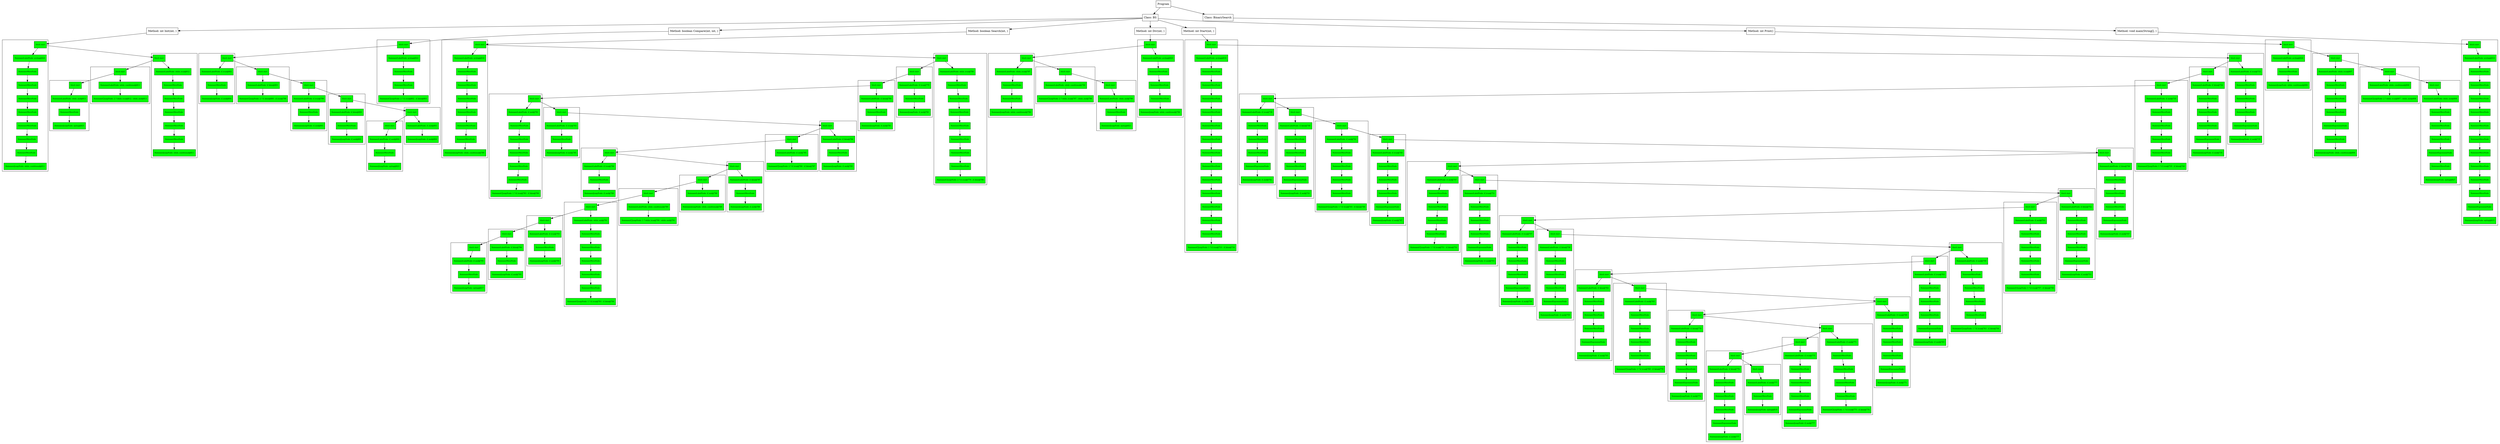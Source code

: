 digraph BinarySearch {
"0x7f0b18bfa500" [label="Program" shape=box]
"0x60b000015128" [label="Class: BS"shape=box]
"0x7f0b18bfa500" -> "0x60b000015128"
"0x6070000058f8" [label="Method: int Print()"shape=box]
"0x60b000015128" -> "0x6070000058f8"
subgraph cluster_0x6080000025a0{
node [shape="box", style="filled", fillcolor="green", fontcolor="black", fontsize="9"]
"0x6080000025a0" [label="block start"shape=box]
"0x6030000a8ee0" [label="StatementLabelNode: prolog@826" shape=box]
"0x6080000025a0" -> "0x6030000a8ee0"
"0x6030000a8ee8" [label="StatementMoveNode" shape=box]
"0x6030000a8ee0" -> "0x6030000a8ee8"
"0x6030000a8ef0" [label="StatementJumpNode: while_conditional@806" shape=box]
"0x6030000a8ee8" -> "0x6030000a8ef0"
}
"0x6070000058f8" -> "0x6080000025a0"
subgraph cluster_0x6080000025b8{
node [shape="box", style="filled", fillcolor="green", fontcolor="black", fontsize="9"]
"0x6080000025b8" [label="block start"shape=box]
"0x606000038c60" [label="StatementLabelNode: while_true@807" shape=box]
"0x6080000025b8" -> "0x606000038c60"
"0x606000038c68" [label="StatementMoveNode" shape=box]
"0x606000038c60" -> "0x606000038c68"
"0x606000038c70" [label="StatementMoveNode" shape=box]
"0x606000038c68" -> "0x606000038c70"
"0x606000038c78" [label="StatementMoveNode" shape=box]
"0x606000038c70" -> "0x606000038c78"
"0x606000038c80" [label="StatementExpressionNode" shape=box]
"0x606000038c78" -> "0x606000038c80"
"0x606000038c88" [label="StatementMoveNode" shape=box]
"0x606000038c80" -> "0x606000038c88"
"0x606000038c90" [label="StatementJumpNode: while_conditional@806" shape=box]
"0x606000038c88" -> "0x606000038c90"
}
"0x6080000025a0" -> "0x6080000025b8"
subgraph cluster_0x6080000025d0{
node [shape="box", style="filled", fillcolor="green", fontcolor="black", fontsize="9"]
"0x6080000025d0" [label="block start"shape=box]
"0x6020000930f0" [label="StatementLabelNode: while_conditional@806" shape=box]
"0x6080000025d0" -> "0x6020000930f0"
"0x6020000930f8" [label="StatementCJumpNode: 2 ? while_true@807 : while_end@808" shape=box]
"0x6020000930f0" -> "0x6020000930f8"
}
"0x6080000025b8" -> "0x6080000025d0"
subgraph cluster_0x6080000025e8{
node [shape="box", style="filled", fillcolor="green", fontcolor="black", fontsize="9"]
"0x6080000025e8" [label="block start"shape=box]
"0x606000038cc0" [label="StatementLabelNode: while_end@808" shape=box]
"0x6080000025e8" -> "0x606000038cc0"
"0x606000038cc8" [label="StatementMoveNode" shape=box]
"0x606000038cc0" -> "0x606000038cc8"
"0x606000038cd0" [label="StatementMoveNode" shape=box]
"0x606000038cc8" -> "0x606000038cd0"
"0x606000038cd8" [label="StatementMoveNode" shape=box]
"0x606000038cd0" -> "0x606000038cd8"
"0x606000038ce0" [label="StatementExpressionNode" shape=box]
"0x606000038cd8" -> "0x606000038ce0"
"0x606000038ce8" [label="StatementMoveNode" shape=box]
"0x606000038ce0" -> "0x606000038ce8"
"0x606000038cf0" [label="StatementJumpNode: epilog@827" shape=box]
"0x606000038ce8" -> "0x606000038cf0"
}
"0x6080000025d0" -> "0x6080000025e8"
"0x607000005888" [label="Method: int Init(int, )"shape=box]
"0x60b000015128" -> "0x607000005888"
subgraph cluster_0x608000002520{
node [shape="box", style="filled", fillcolor="green", fontcolor="black", fontsize="9"]
"0x608000002520" [label="block start"shape=box]
"0x60c00000b980" [label="StatementLabelNode: prolog@824" shape=box]
"0x608000002520" -> "0x60c00000b980"
"0x60c00000b988" [label="StatementMoveNode" shape=box]
"0x60c00000b980" -> "0x60c00000b988"
"0x60c00000b990" [label="StatementMoveNode" shape=box]
"0x60c00000b988" -> "0x60c00000b990"
"0x60c00000b998" [label="StatementMoveNode" shape=box]
"0x60c00000b990" -> "0x60c00000b998"
"0x60c00000b9a0" [label="StatementMoveNode" shape=box]
"0x60c00000b998" -> "0x60c00000b9a0"
"0x60c00000b9a8" [label="StatementMoveNode" shape=box]
"0x60c00000b9a0" -> "0x60c00000b9a8"
"0x60c00000b9b0" [label="StatementMoveNode" shape=box]
"0x60c00000b9a8" -> "0x60c00000b9b0"
"0x60c00000b9b8" [label="StatementMoveNode" shape=box]
"0x60c00000b9b0" -> "0x60c00000b9b8"
"0x60c00000b9c0" [label="StatementJumpNode: while_conditional@811" shape=box]
"0x60c00000b9b8" -> "0x60c00000b9c0"
}
"0x607000005888" -> "0x608000002520"
subgraph cluster_0x608000002538{
node [shape="box", style="filled", fillcolor="green", fontcolor="black", fontsize="9"]
"0x608000002538" [label="block start"shape=box]
"0x606000038c00" [label="StatementLabelNode: while_true@812" shape=box]
"0x608000002538" -> "0x606000038c00"
"0x606000038c08" [label="StatementMoveNode" shape=box]
"0x606000038c00" -> "0x606000038c08"
"0x606000038c10" [label="StatementMoveNode" shape=box]
"0x606000038c08" -> "0x606000038c10"
"0x606000038c18" [label="StatementMoveNode" shape=box]
"0x606000038c10" -> "0x606000038c18"
"0x606000038c20" [label="StatementMoveNode" shape=box]
"0x606000038c18" -> "0x606000038c20"
"0x606000038c28" [label="StatementMoveNode" shape=box]
"0x606000038c20" -> "0x606000038c28"
"0x606000038c30" [label="StatementJumpNode: while_conditional@811" shape=box]
"0x606000038c28" -> "0x606000038c30"
}
"0x608000002520" -> "0x608000002538"
subgraph cluster_0x608000002550{
node [shape="box", style="filled", fillcolor="green", fontcolor="black", fontsize="9"]
"0x608000002550" [label="block start"shape=box]
"0x602000092f90" [label="StatementLabelNode: while_conditional@811" shape=box]
"0x608000002550" -> "0x602000092f90"
"0x602000092f98" [label="StatementCJumpNode: 2 ? while_true@812 : while_end@813" shape=box]
"0x602000092f90" -> "0x602000092f98"
}
"0x608000002538" -> "0x608000002550"
subgraph cluster_0x608000002568{
node [shape="box", style="filled", fillcolor="green", fontcolor="black", fontsize="9"]
"0x608000002568" [label="block start"shape=box]
"0x6030000a8eb0" [label="StatementLabelNode: while_end@813" shape=box]
"0x608000002568" -> "0x6030000a8eb0"
"0x6030000a8eb8" [label="StatementMoveNode" shape=box]
"0x6030000a8eb0" -> "0x6030000a8eb8"
"0x6030000a8ec0" [label="StatementJumpNode: epilog@825" shape=box]
"0x6030000a8eb8" -> "0x6030000a8ec0"
}
"0x608000002550" -> "0x608000002568"
"0x607000005818" [label="Method: boolean Compare(int, int, )"shape=box]
"0x60b000015128" -> "0x607000005818"
subgraph cluster_0x610000001840{
node [shape="box", style="filled", fillcolor="green", fontcolor="black", fontsize="9"]
"0x610000001840" [label="block start"shape=box]
"0x6030000a8ca0" [label="StatementLabelNode: prolog@822" shape=box]
"0x610000001840" -> "0x6030000a8ca0"
"0x6030000a8ca8" [label="StatementMoveNode" shape=box]
"0x6030000a8ca0" -> "0x6030000a8ca8"
"0x6030000a8cb0" [label="StatementMoveNode" shape=box]
"0x6030000a8ca8" -> "0x6030000a8cb0"
"0x6030000a8cb8" [label="StatementCJumpNode: 2 ? if_true@802 : if_false@803" shape=box]
"0x6030000a8cb0" -> "0x6030000a8cb8"
}
"0x607000005818" -> "0x610000001840"
subgraph cluster_0x610000001858{
node [shape="box", style="filled", fillcolor="green", fontcolor="black", fontsize="9"]
"0x610000001858" [label="block start"shape=box]
"0x6030000a8d30" [label="StatementLabelNode: if_true@802" shape=box]
"0x610000001858" -> "0x6030000a8d30"
"0x6030000a8d38" [label="StatementMoveNode" shape=box]
"0x6030000a8d30" -> "0x6030000a8d38"
"0x6030000a8d40" [label="StatementJumpNode: if_end@804" shape=box]
"0x6030000a8d38" -> "0x6030000a8d40"
}
"0x610000001840" -> "0x610000001858"
subgraph cluster_0x610000001870{
node [shape="box", style="filled", fillcolor="green", fontcolor="black", fontsize="9"]
"0x610000001870" [label="block start"shape=box]
"0x602000092d30" [label="StatementLabelNode: if_false@803" shape=box]
"0x610000001870" -> "0x602000092d30"
"0x602000092d38" [label="StatementCJumpNode: 2 ? if_false@800 : if_true@799" shape=box]
"0x602000092d30" -> "0x602000092d38"
}
"0x610000001858" -> "0x610000001870"
subgraph cluster_0x610000001888{
node [shape="box", style="filled", fillcolor="green", fontcolor="black", fontsize="9"]
"0x610000001888" [label="block start"shape=box]
"0x6030000a8d60" [label="StatementLabelNode: if_true@799" shape=box]
"0x610000001888" -> "0x6030000a8d60"
"0x6030000a8d68" [label="StatementMoveNode" shape=box]
"0x6030000a8d60" -> "0x6030000a8d68"
"0x6030000a8d70" [label="StatementJumpNode: if_end@801" shape=box]
"0x6030000a8d68" -> "0x6030000a8d70"
}
"0x610000001870" -> "0x610000001888"
subgraph cluster_0x6100000018a0{
node [shape="box", style="filled", fillcolor="green", fontcolor="black", fontsize="9"]
"0x6100000018a0" [label="block start"shape=box]
"0x6030000a8d90" [label="StatementLabelNode: if_false@800" shape=box]
"0x6100000018a0" -> "0x6030000a8d90"
"0x6030000a8d98" [label="StatementMoveNode" shape=box]
"0x6030000a8d90" -> "0x6030000a8d98"
"0x6030000a8da0" [label="StatementJumpNode: if_end@801" shape=box]
"0x6030000a8d98" -> "0x6030000a8da0"
}
"0x610000001888" -> "0x6100000018a0"
subgraph cluster_0x6100000018b8{
node [shape="box", style="filled", fillcolor="green", fontcolor="black", fontsize="9"]
"0x6100000018b8" [label="block start"shape=box]
"0x602000092e30" [label="StatementLabelNode: if_end@801" shape=box]
"0x6100000018b8" -> "0x602000092e30"
"0x602000092e38" [label="StatementJumpNode: if_end@804" shape=box]
"0x602000092e30" -> "0x602000092e38"
}
"0x6100000018a0" -> "0x6100000018b8"
subgraph cluster_0x6100000018d0{
node [shape="box", style="filled", fillcolor="green", fontcolor="black", fontsize="9"]
"0x6100000018d0" [label="block start"shape=box]
"0x6030000a8dc0" [label="StatementLabelNode: if_end@804" shape=box]
"0x6100000018d0" -> "0x6030000a8dc0"
"0x6030000a8dc8" [label="StatementMoveNode" shape=box]
"0x6030000a8dc0" -> "0x6030000a8dc8"
"0x6030000a8dd0" [label="StatementJumpNode: epilog@823" shape=box]
"0x6030000a8dc8" -> "0x6030000a8dd0"
}
"0x6100000018b8" -> "0x6100000018d0"
"0x6070000056c8" [label="Method: boolean Search(int, )"shape=box]
"0x60b000015128" -> "0x6070000056c8"
subgraph cluster_0x613000001380{
node [shape="box", style="filled", fillcolor="green", fontcolor="black", fontsize="9"]
"0x613000001380" [label="block start"shape=box]
"0x606000038060" [label="StatementLabelNode: prolog@816" shape=box]
"0x613000001380" -> "0x606000038060"
"0x606000038068" [label="StatementMoveNode" shape=box]
"0x606000038060" -> "0x606000038068"
"0x606000038070" [label="StatementMoveNode" shape=box]
"0x606000038068" -> "0x606000038070"
"0x606000038078" [label="StatementMoveNode" shape=box]
"0x606000038070" -> "0x606000038078"
"0x606000038080" [label="StatementMoveNode" shape=box]
"0x606000038078" -> "0x606000038080"
"0x606000038088" [label="StatementMoveNode" shape=box]
"0x606000038080" -> "0x606000038088"
"0x606000038090" [label="StatementMoveNode" shape=box]
"0x606000038088" -> "0x606000038090"
"0x606000038098" [label="StatementJumpNode: while_conditional@789" shape=box]
"0x606000038090" -> "0x606000038098"
}
"0x6070000056c8" -> "0x613000001380"
subgraph cluster_0x613000001398{
node [shape="box", style="filled", fillcolor="green", fontcolor="black", fontsize="9"]
"0x613000001398" [label="block start"shape=box]
"0x60c00000b800" [label="StatementLabelNode: while_true@790" shape=box]
"0x613000001398" -> "0x60c00000b800"
"0x60c00000b808" [label="StatementMoveNode" shape=box]
"0x60c00000b800" -> "0x60c00000b808"
"0x60c00000b810" [label="StatementMoveNode" shape=box]
"0x60c00000b808" -> "0x60c00000b810"
"0x60c00000b818" [label="StatementMoveNode" shape=box]
"0x60c00000b810" -> "0x60c00000b818"
"0x60c00000b820" [label="StatementMoveNode" shape=box]
"0x60c00000b818" -> "0x60c00000b820"
"0x60c00000b828" [label="StatementMoveNode" shape=box]
"0x60c00000b820" -> "0x60c00000b828"
"0x60c00000b830" [label="StatementMoveNode" shape=box]
"0x60c00000b828" -> "0x60c00000b830"
"0x60c00000b838" [label="StatementMoveNode" shape=box]
"0x60c00000b830" -> "0x60c00000b838"
"0x60c00000b840" [label="StatementCJumpNode: 2 ? if_true@779 : if_false@780" shape=box]
"0x60c00000b838" -> "0x60c00000b840"
}
"0x613000001380" -> "0x613000001398"
subgraph cluster_0x6130000013b0{
node [shape="box", style="filled", fillcolor="green", fontcolor="black", fontsize="9"]
"0x6130000013b0" [label="block start"shape=box]
"0x6030000a8460" [label="StatementLabelNode: if_true@779" shape=box]
"0x6130000013b0" -> "0x6030000a8460"
"0x6030000a8468" [label="StatementMoveNode" shape=box]
"0x6030000a8460" -> "0x6030000a8468"
"0x6030000a8470" [label="StatementJumpNode: if_end@781" shape=box]
"0x6030000a8468" -> "0x6030000a8470"
}
"0x613000001398" -> "0x6130000013b0"
subgraph cluster_0x6130000013c8{
node [shape="box", style="filled", fillcolor="green", fontcolor="black", fontsize="9"]
"0x6130000013c8" [label="block start"shape=box]
"0x6030000a8490" [label="StatementLabelNode: if_false@780" shape=box]
"0x6130000013c8" -> "0x6030000a8490"
"0x6030000a8498" [label="StatementMoveNode" shape=box]
"0x6030000a8490" -> "0x6030000a8498"
"0x6030000a84a0" [label="StatementJumpNode: if_end@781" shape=box]
"0x6030000a8498" -> "0x6030000a84a0"
}
"0x6130000013b0" -> "0x6130000013c8"
subgraph cluster_0x6130000013e0{
node [shape="box", style="filled", fillcolor="green", fontcolor="black", fontsize="9"]
"0x6130000013e0" [label="block start"shape=box]
"0x606000038120" [label="StatementLabelNode: if_end@781" shape=box]
"0x6130000013e0" -> "0x606000038120"
"0x606000038128" [label="StatementMoveNode" shape=box]
"0x606000038120" -> "0x606000038128"
"0x606000038130" [label="StatementMoveNode" shape=box]
"0x606000038128" -> "0x606000038130"
"0x606000038138" [label="StatementMoveNode" shape=box]
"0x606000038130" -> "0x606000038138"
"0x606000038140" [label="StatementMoveNode" shape=box]
"0x606000038138" -> "0x606000038140"
"0x606000038148" [label="StatementMoveNode" shape=box]
"0x606000038140" -> "0x606000038148"
"0x606000038150" [label="StatementCJumpNode: 1 ? if_true@783 : if_false@784" shape=box]
"0x606000038148" -> "0x606000038150"
}
"0x6130000013c8" -> "0x6130000013e0"
subgraph cluster_0x6130000013f8{
node [shape="box", style="filled", fillcolor="green", fontcolor="black", fontsize="9"]
"0x6130000013f8" [label="block start"shape=box]
"0x6030000a84f0" [label="StatementLabelNode: if_true@783" shape=box]
"0x6130000013f8" -> "0x6030000a84f0"
"0x6030000a84f8" [label="StatementMoveNode" shape=box]
"0x6030000a84f0" -> "0x6030000a84f8"
"0x6030000a8500" [label="StatementJumpNode: if_end@785" shape=box]
"0x6030000a84f8" -> "0x6030000a8500"
}
"0x6130000013e0" -> "0x6130000013f8"
subgraph cluster_0x613000001410{
node [shape="box", style="filled", fillcolor="green", fontcolor="black", fontsize="9"]
"0x613000001410" [label="block start"shape=box]
"0x6030000a8520" [label="StatementLabelNode: if_false@784" shape=box]
"0x613000001410" -> "0x6030000a8520"
"0x6030000a8528" [label="StatementMoveNode" shape=box]
"0x6030000a8520" -> "0x6030000a8528"
"0x6030000a8530" [label="StatementJumpNode: if_end@785" shape=box]
"0x6030000a8528" -> "0x6030000a8530"
}
"0x6130000013f8" -> "0x613000001410"
subgraph cluster_0x613000001428{
node [shape="box", style="filled", fillcolor="green", fontcolor="black", fontsize="9"]
"0x613000001428" [label="block start"shape=box]
"0x6020000920f0" [label="StatementLabelNode: if_end@785" shape=box]
"0x613000001428" -> "0x6020000920f0"
"0x6020000920f8" [label="StatementCJumpNode: 2 ? if_true@786 : if_false@787" shape=box]
"0x6020000920f0" -> "0x6020000920f8"
}
"0x613000001410" -> "0x613000001428"
subgraph cluster_0x613000001440{
node [shape="box", style="filled", fillcolor="green", fontcolor="black", fontsize="9"]
"0x613000001440" [label="block start"shape=box]
"0x6030000a8550" [label="StatementLabelNode: if_true@786" shape=box]
"0x613000001440" -> "0x6030000a8550"
"0x6030000a8558" [label="StatementMoveNode" shape=box]
"0x6030000a8550" -> "0x6030000a8558"
"0x6030000a8560" [label="StatementJumpNode: if_end@788" shape=box]
"0x6030000a8558" -> "0x6030000a8560"
}
"0x613000001428" -> "0x613000001440"
subgraph cluster_0x613000001458{
node [shape="box", style="filled", fillcolor="green", fontcolor="black", fontsize="9"]
"0x613000001458" [label="block start"shape=box]
"0x6030000a8580" [label="StatementLabelNode: if_false@787" shape=box]
"0x613000001458" -> "0x6030000a8580"
"0x6030000a8588" [label="StatementMoveNode" shape=box]
"0x6030000a8580" -> "0x6030000a8588"
"0x6030000a8590" [label="StatementJumpNode: if_end@788" shape=box]
"0x6030000a8588" -> "0x6030000a8590"
}
"0x613000001440" -> "0x613000001458"
subgraph cluster_0x613000001470{
node [shape="box", style="filled", fillcolor="green", fontcolor="black", fontsize="9"]
"0x613000001470" [label="block start"shape=box]
"0x6020000921f0" [label="StatementLabelNode: if_end@788" shape=box]
"0x613000001470" -> "0x6020000921f0"
"0x6020000921f8" [label="StatementJumpNode: while_conditional@789" shape=box]
"0x6020000921f0" -> "0x6020000921f8"
}
"0x613000001458" -> "0x613000001470"
subgraph cluster_0x613000001488{
node [shape="box", style="filled", fillcolor="green", fontcolor="black", fontsize="9"]
"0x613000001488" [label="block start"shape=box]
"0x602000092230" [label="StatementLabelNode: while_conditional@789" shape=box]
"0x613000001488" -> "0x602000092230"
"0x602000092238" [label="StatementCJumpNode: 1 ? while_true@790 : while_end@791" shape=box]
"0x602000092230" -> "0x602000092238"
}
"0x613000001470" -> "0x613000001488"
subgraph cluster_0x6130000014a0{
node [shape="box", style="filled", fillcolor="green", fontcolor="black", fontsize="9"]
"0x6130000014a0" [label="block start"shape=box]
"0x606000038180" [label="StatementLabelNode: while_end@791" shape=box]
"0x6130000014a0" -> "0x606000038180"
"0x606000038188" [label="StatementMoveNode" shape=box]
"0x606000038180" -> "0x606000038188"
"0x606000038190" [label="StatementMoveNode" shape=box]
"0x606000038188" -> "0x606000038190"
"0x606000038198" [label="StatementMoveNode" shape=box]
"0x606000038190" -> "0x606000038198"
"0x6060000381a0" [label="StatementMoveNode" shape=box]
"0x606000038198" -> "0x6060000381a0"
"0x6060000381a8" [label="StatementMoveNode" shape=box]
"0x6060000381a0" -> "0x6060000381a8"
"0x6060000381b0" [label="StatementCJumpNode: 1 ? if_true@793 : if_false@794" shape=box]
"0x6060000381a8" -> "0x6060000381b0"
}
"0x613000001488" -> "0x6130000014a0"
subgraph cluster_0x6130000014b8{
node [shape="box", style="filled", fillcolor="green", fontcolor="black", fontsize="9"]
"0x6130000014b8" [label="block start"shape=box]
"0x6030000a8610" [label="StatementLabelNode: if_true@793" shape=box]
"0x6130000014b8" -> "0x6030000a8610"
"0x6030000a8618" [label="StatementMoveNode" shape=box]
"0x6030000a8610" -> "0x6030000a8618"
"0x6030000a8620" [label="StatementJumpNode: if_end@795" shape=box]
"0x6030000a8618" -> "0x6030000a8620"
}
"0x6130000014a0" -> "0x6130000014b8"
subgraph cluster_0x6130000014d0{
node [shape="box", style="filled", fillcolor="green", fontcolor="black", fontsize="9"]
"0x6130000014d0" [label="block start"shape=box]
"0x6030000a8640" [label="StatementLabelNode: if_false@794" shape=box]
"0x6130000014d0" -> "0x6030000a8640"
"0x6030000a8648" [label="StatementMoveNode" shape=box]
"0x6030000a8640" -> "0x6030000a8648"
"0x6030000a8650" [label="StatementJumpNode: if_end@795" shape=box]
"0x6030000a8648" -> "0x6030000a8650"
}
"0x6130000014b8" -> "0x6130000014d0"
subgraph cluster_0x6130000014e8{
node [shape="box", style="filled", fillcolor="green", fontcolor="black", fontsize="9"]
"0x6130000014e8" [label="block start"shape=box]
"0x6030000a8670" [label="StatementLabelNode: if_end@795" shape=box]
"0x6130000014e8" -> "0x6030000a8670"
"0x6030000a8678" [label="StatementMoveNode" shape=box]
"0x6030000a8670" -> "0x6030000a8678"
"0x6030000a8680" [label="StatementJumpNode: epilog@817" shape=box]
"0x6030000a8678" -> "0x6030000a8680"
}
"0x6130000014d0" -> "0x6130000014e8"
"0x6070000057a8" [label="Method: int Div(int, )"shape=box]
"0x60b000015128" -> "0x6070000057a8"
subgraph cluster_0x608000002420{
node [shape="box", style="filled", fillcolor="green", fontcolor="black", fontsize="9"]
"0x608000002420" [label="block start"shape=box]
"0x606000038ae0" [label="StatementLabelNode: prolog@820" shape=box]
"0x608000002420" -> "0x606000038ae0"
"0x606000038ae8" [label="StatementMoveNode" shape=box]
"0x606000038ae0" -> "0x606000038ae8"
"0x606000038af0" [label="StatementMoveNode" shape=box]
"0x606000038ae8" -> "0x606000038af0"
"0x606000038af8" [label="StatementMoveNode" shape=box]
"0x606000038af0" -> "0x606000038af8"
"0x606000038b00" [label="StatementJumpNode: while_conditional@796" shape=box]
"0x606000038af8" -> "0x606000038b00"
}
"0x6070000057a8" -> "0x608000002420"
subgraph cluster_0x608000002438{
node [shape="box", style="filled", fillcolor="green", fontcolor="black", fontsize="9"]
"0x608000002438" [label="block start"shape=box]
"0x6030000a8c10" [label="StatementLabelNode: while_true@797" shape=box]
"0x608000002438" -> "0x6030000a8c10"
"0x6030000a8c18" [label="StatementMoveNode" shape=box]
"0x6030000a8c10" -> "0x6030000a8c18"
"0x6030000a8c20" [label="StatementMoveNode" shape=box]
"0x6030000a8c18" -> "0x6030000a8c20"
"0x6030000a8c28" [label="StatementJumpNode: while_conditional@796" shape=box]
"0x6030000a8c20" -> "0x6030000a8c28"
}
"0x608000002420" -> "0x608000002438"
subgraph cluster_0x608000002450{
node [shape="box", style="filled", fillcolor="green", fontcolor="black", fontsize="9"]
"0x608000002450" [label="block start"shape=box]
"0x602000092bf0" [label="StatementLabelNode: while_conditional@796" shape=box]
"0x608000002450" -> "0x602000092bf0"
"0x602000092bf8" [label="StatementCJumpNode: 2 ? while_true@797 : while_end@798" shape=box]
"0x602000092bf0" -> "0x602000092bf8"
}
"0x608000002438" -> "0x608000002450"
subgraph cluster_0x608000002468{
node [shape="box", style="filled", fillcolor="green", fontcolor="black", fontsize="9"]
"0x608000002468" [label="block start"shape=box]
"0x6030000a8c70" [label="StatementLabelNode: while_end@798" shape=box]
"0x608000002468" -> "0x6030000a8c70"
"0x6030000a8c78" [label="StatementMoveNode" shape=box]
"0x6030000a8c70" -> "0x6030000a8c78"
"0x6030000a8c80" [label="StatementJumpNode: epilog@821" shape=box]
"0x6030000a8c78" -> "0x6030000a8c80"
}
"0x608000002450" -> "0x608000002468"
"0x607000005738" [label="Method: int Start(int, )"shape=box]
"0x60b000015128" -> "0x607000005738"
subgraph cluster_0x617000000b00{
node [shape="box", style="filled", fillcolor="green", fontcolor="black", fontsize="9"]
"0x617000000b00" [label="block start"shape=box]
"0x60c00000b8c0" [label="StatementLabelNode: prolog@818" shape=box]
"0x617000000b00" -> "0x60c00000b8c0"
"0x60c00000b8c8" [label="StatementMoveNode" shape=box]
"0x60c00000b8c0" -> "0x60c00000b8c8"
"0x60c00000b8d0" [label="StatementMoveNode" shape=box]
"0x60c00000b8c8" -> "0x60c00000b8d0"
"0x60c00000b8d8" [label="StatementMoveNode" shape=box]
"0x60c00000b8d0" -> "0x60c00000b8d8"
"0x60c00000b8e0" [label="StatementMoveNode" shape=box]
"0x60c00000b8d8" -> "0x60c00000b8e0"
"0x60c00000b8e8" [label="StatementMoveNode" shape=box]
"0x60c00000b8e0" -> "0x60c00000b8e8"
"0x60c00000b8f0" [label="StatementMoveNode" shape=box]
"0x60c00000b8e8" -> "0x60c00000b8f0"
"0x60c00000b8f8" [label="StatementMoveNode" shape=box]
"0x60c00000b8f0" -> "0x60c00000b8f8"
"0x60c00000b900" [label="StatementMoveNode" shape=box]
"0x60c00000b8f8" -> "0x60c00000b900"
"0x60c00000b908" [label="StatementMoveNode" shape=box]
"0x60c00000b900" -> "0x60c00000b908"
"0x60c00000b910" [label="StatementMoveNode" shape=box]
"0x60c00000b908" -> "0x60c00000b910"
"0x60c00000b918" [label="StatementMoveNode" shape=box]
"0x60c00000b910" -> "0x60c00000b918"
"0x60c00000b920" [label="StatementMoveNode" shape=box]
"0x60c00000b918" -> "0x60c00000b920"
"0x60c00000b928" [label="StatementMoveNode" shape=box]
"0x60c00000b920" -> "0x60c00000b928"
"0x60c00000b930" [label="StatementCJumpNode: 1 ? if_true@733 : if_false@734" shape=box]
"0x60c00000b928" -> "0x60c00000b930"
}
"0x607000005738" -> "0x617000000b00"
subgraph cluster_0x617000000b18{
node [shape="box", style="filled", fillcolor="green", fontcolor="black", fontsize="9"]
"0x617000000b18" [label="block start"shape=box]
"0x606000038240" [label="StatementLabelNode: if_true@733" shape=box]
"0x617000000b18" -> "0x606000038240"
"0x606000038248" [label="StatementMoveNode" shape=box]
"0x606000038240" -> "0x606000038248"
"0x606000038250" [label="StatementMoveNode" shape=box]
"0x606000038248" -> "0x606000038250"
"0x606000038258" [label="StatementMoveNode" shape=box]
"0x606000038250" -> "0x606000038258"
"0x606000038260" [label="StatementExpressionNode" shape=box]
"0x606000038258" -> "0x606000038260"
"0x606000038268" [label="StatementJumpNode: if_end@735" shape=box]
"0x606000038260" -> "0x606000038268"
}
"0x617000000b00" -> "0x617000000b18"
subgraph cluster_0x617000000b30{
node [shape="box", style="filled", fillcolor="green", fontcolor="black", fontsize="9"]
"0x617000000b30" [label="block start"shape=box]
"0x6060000382a0" [label="StatementLabelNode: if_false@734" shape=box]
"0x617000000b30" -> "0x6060000382a0"
"0x6060000382a8" [label="StatementMoveNode" shape=box]
"0x6060000382a0" -> "0x6060000382a8"
"0x6060000382b0" [label="StatementMoveNode" shape=box]
"0x6060000382a8" -> "0x6060000382b0"
"0x6060000382b8" [label="StatementMoveNode" shape=box]
"0x6060000382b0" -> "0x6060000382b8"
"0x6060000382c0" [label="StatementExpressionNode" shape=box]
"0x6060000382b8" -> "0x6060000382c0"
"0x6060000382c8" [label="StatementJumpNode: if_end@735" shape=box]
"0x6060000382c0" -> "0x6060000382c8"
}
"0x617000000b18" -> "0x617000000b30"
subgraph cluster_0x617000000b48{
node [shape="box", style="filled", fillcolor="green", fontcolor="black", fontsize="9"]
"0x617000000b48" [label="block start"shape=box]
"0x606000038300" [label="StatementLabelNode: if_end@735" shape=box]
"0x617000000b48" -> "0x606000038300"
"0x606000038308" [label="StatementMoveNode" shape=box]
"0x606000038300" -> "0x606000038308"
"0x606000038310" [label="StatementMoveNode" shape=box]
"0x606000038308" -> "0x606000038310"
"0x606000038318" [label="StatementMoveNode" shape=box]
"0x606000038310" -> "0x606000038318"
"0x606000038320" [label="StatementMoveNode" shape=box]
"0x606000038318" -> "0x606000038320"
"0x606000038328" [label="StatementCJumpNode: 1 ? if_true@739 : if_false@740" shape=box]
"0x606000038320" -> "0x606000038328"
}
"0x617000000b30" -> "0x617000000b48"
subgraph cluster_0x617000000b60{
node [shape="box", style="filled", fillcolor="green", fontcolor="black", fontsize="9"]
"0x617000000b60" [label="block start"shape=box]
"0x606000038360" [label="StatementLabelNode: if_true@739" shape=box]
"0x617000000b60" -> "0x606000038360"
"0x606000038368" [label="StatementMoveNode" shape=box]
"0x606000038360" -> "0x606000038368"
"0x606000038370" [label="StatementMoveNode" shape=box]
"0x606000038368" -> "0x606000038370"
"0x606000038378" [label="StatementMoveNode" shape=box]
"0x606000038370" -> "0x606000038378"
"0x606000038380" [label="StatementExpressionNode" shape=box]
"0x606000038378" -> "0x606000038380"
"0x606000038388" [label="StatementJumpNode: if_end@741" shape=box]
"0x606000038380" -> "0x606000038388"
}
"0x617000000b48" -> "0x617000000b60"
subgraph cluster_0x617000000b78{
node [shape="box", style="filled", fillcolor="green", fontcolor="black", fontsize="9"]
"0x617000000b78" [label="block start"shape=box]
"0x6060000383c0" [label="StatementLabelNode: if_false@740" shape=box]
"0x617000000b78" -> "0x6060000383c0"
"0x6060000383c8" [label="StatementMoveNode" shape=box]
"0x6060000383c0" -> "0x6060000383c8"
"0x6060000383d0" [label="StatementMoveNode" shape=box]
"0x6060000383c8" -> "0x6060000383d0"
"0x6060000383d8" [label="StatementMoveNode" shape=box]
"0x6060000383d0" -> "0x6060000383d8"
"0x6060000383e0" [label="StatementExpressionNode" shape=box]
"0x6060000383d8" -> "0x6060000383e0"
"0x6060000383e8" [label="StatementJumpNode: if_end@741" shape=box]
"0x6060000383e0" -> "0x6060000383e8"
}
"0x617000000b60" -> "0x617000000b78"
subgraph cluster_0x617000000b90{
node [shape="box", style="filled", fillcolor="green", fontcolor="black", fontsize="9"]
"0x617000000b90" [label="block start"shape=box]
"0x606000038420" [label="StatementLabelNode: if_end@741" shape=box]
"0x617000000b90" -> "0x606000038420"
"0x606000038428" [label="StatementMoveNode" shape=box]
"0x606000038420" -> "0x606000038428"
"0x606000038430" [label="StatementMoveNode" shape=box]
"0x606000038428" -> "0x606000038430"
"0x606000038438" [label="StatementMoveNode" shape=box]
"0x606000038430" -> "0x606000038438"
"0x606000038440" [label="StatementMoveNode" shape=box]
"0x606000038438" -> "0x606000038440"
"0x606000038448" [label="StatementCJumpNode: 1 ? if_true@745 : if_false@746" shape=box]
"0x606000038440" -> "0x606000038448"
}
"0x617000000b78" -> "0x617000000b90"
subgraph cluster_0x617000000ba8{
node [shape="box", style="filled", fillcolor="green", fontcolor="black", fontsize="9"]
"0x617000000ba8" [label="block start"shape=box]
"0x606000038480" [label="StatementLabelNode: if_true@745" shape=box]
"0x617000000ba8" -> "0x606000038480"
"0x606000038488" [label="StatementMoveNode" shape=box]
"0x606000038480" -> "0x606000038488"
"0x606000038490" [label="StatementMoveNode" shape=box]
"0x606000038488" -> "0x606000038490"
"0x606000038498" [label="StatementMoveNode" shape=box]
"0x606000038490" -> "0x606000038498"
"0x6060000384a0" [label="StatementExpressionNode" shape=box]
"0x606000038498" -> "0x6060000384a0"
"0x6060000384a8" [label="StatementJumpNode: if_end@747" shape=box]
"0x6060000384a0" -> "0x6060000384a8"
}
"0x617000000b90" -> "0x617000000ba8"
subgraph cluster_0x617000000bc0{
node [shape="box", style="filled", fillcolor="green", fontcolor="black", fontsize="9"]
"0x617000000bc0" [label="block start"shape=box]
"0x6060000384e0" [label="StatementLabelNode: if_false@746" shape=box]
"0x617000000bc0" -> "0x6060000384e0"
"0x6060000384e8" [label="StatementMoveNode" shape=box]
"0x6060000384e0" -> "0x6060000384e8"
"0x6060000384f0" [label="StatementMoveNode" shape=box]
"0x6060000384e8" -> "0x6060000384f0"
"0x6060000384f8" [label="StatementMoveNode" shape=box]
"0x6060000384f0" -> "0x6060000384f8"
"0x606000038500" [label="StatementExpressionNode" shape=box]
"0x6060000384f8" -> "0x606000038500"
"0x606000038508" [label="StatementJumpNode: if_end@747" shape=box]
"0x606000038500" -> "0x606000038508"
}
"0x617000000ba8" -> "0x617000000bc0"
subgraph cluster_0x617000000bd8{
node [shape="box", style="filled", fillcolor="green", fontcolor="black", fontsize="9"]
"0x617000000bd8" [label="block start"shape=box]
"0x606000038540" [label="StatementLabelNode: if_end@747" shape=box]
"0x617000000bd8" -> "0x606000038540"
"0x606000038548" [label="StatementMoveNode" shape=box]
"0x606000038540" -> "0x606000038548"
"0x606000038550" [label="StatementMoveNode" shape=box]
"0x606000038548" -> "0x606000038550"
"0x606000038558" [label="StatementMoveNode" shape=box]
"0x606000038550" -> "0x606000038558"
"0x606000038560" [label="StatementMoveNode" shape=box]
"0x606000038558" -> "0x606000038560"
"0x606000038568" [label="StatementCJumpNode: 1 ? if_true@751 : if_false@752" shape=box]
"0x606000038560" -> "0x606000038568"
}
"0x617000000bc0" -> "0x617000000bd8"
subgraph cluster_0x617000000bf0{
node [shape="box", style="filled", fillcolor="green", fontcolor="black", fontsize="9"]
"0x617000000bf0" [label="block start"shape=box]
"0x6060000385a0" [label="StatementLabelNode: if_true@751" shape=box]
"0x617000000bf0" -> "0x6060000385a0"
"0x6060000385a8" [label="StatementMoveNode" shape=box]
"0x6060000385a0" -> "0x6060000385a8"
"0x6060000385b0" [label="StatementMoveNode" shape=box]
"0x6060000385a8" -> "0x6060000385b0"
"0x6060000385b8" [label="StatementMoveNode" shape=box]
"0x6060000385b0" -> "0x6060000385b8"
"0x6060000385c0" [label="StatementExpressionNode" shape=box]
"0x6060000385b8" -> "0x6060000385c0"
"0x6060000385c8" [label="StatementJumpNode: if_end@753" shape=box]
"0x6060000385c0" -> "0x6060000385c8"
}
"0x617000000bd8" -> "0x617000000bf0"
subgraph cluster_0x617000000c08{
node [shape="box", style="filled", fillcolor="green", fontcolor="black", fontsize="9"]
"0x617000000c08" [label="block start"shape=box]
"0x606000038600" [label="StatementLabelNode: if_false@752" shape=box]
"0x617000000c08" -> "0x606000038600"
"0x606000038608" [label="StatementMoveNode" shape=box]
"0x606000038600" -> "0x606000038608"
"0x606000038610" [label="StatementMoveNode" shape=box]
"0x606000038608" -> "0x606000038610"
"0x606000038618" [label="StatementMoveNode" shape=box]
"0x606000038610" -> "0x606000038618"
"0x606000038620" [label="StatementExpressionNode" shape=box]
"0x606000038618" -> "0x606000038620"
"0x606000038628" [label="StatementJumpNode: if_end@753" shape=box]
"0x606000038620" -> "0x606000038628"
}
"0x617000000bf0" -> "0x617000000c08"
subgraph cluster_0x617000000c20{
node [shape="box", style="filled", fillcolor="green", fontcolor="black", fontsize="9"]
"0x617000000c20" [label="block start"shape=box]
"0x606000038660" [label="StatementLabelNode: if_end@753" shape=box]
"0x617000000c20" -> "0x606000038660"
"0x606000038668" [label="StatementMoveNode" shape=box]
"0x606000038660" -> "0x606000038668"
"0x606000038670" [label="StatementMoveNode" shape=box]
"0x606000038668" -> "0x606000038670"
"0x606000038678" [label="StatementMoveNode" shape=box]
"0x606000038670" -> "0x606000038678"
"0x606000038680" [label="StatementMoveNode" shape=box]
"0x606000038678" -> "0x606000038680"
"0x606000038688" [label="StatementCJumpNode: 1 ? if_true@757 : if_false@758" shape=box]
"0x606000038680" -> "0x606000038688"
}
"0x617000000c08" -> "0x617000000c20"
subgraph cluster_0x617000000c38{
node [shape="box", style="filled", fillcolor="green", fontcolor="black", fontsize="9"]
"0x617000000c38" [label="block start"shape=box]
"0x6060000386c0" [label="StatementLabelNode: if_true@757" shape=box]
"0x617000000c38" -> "0x6060000386c0"
"0x6060000386c8" [label="StatementMoveNode" shape=box]
"0x6060000386c0" -> "0x6060000386c8"
"0x6060000386d0" [label="StatementMoveNode" shape=box]
"0x6060000386c8" -> "0x6060000386d0"
"0x6060000386d8" [label="StatementMoveNode" shape=box]
"0x6060000386d0" -> "0x6060000386d8"
"0x6060000386e0" [label="StatementExpressionNode" shape=box]
"0x6060000386d8" -> "0x6060000386e0"
"0x6060000386e8" [label="StatementJumpNode: if_end@759" shape=box]
"0x6060000386e0" -> "0x6060000386e8"
}
"0x617000000c20" -> "0x617000000c38"
subgraph cluster_0x617000000c50{
node [shape="box", style="filled", fillcolor="green", fontcolor="black", fontsize="9"]
"0x617000000c50" [label="block start"shape=box]
"0x606000038720" [label="StatementLabelNode: if_false@758" shape=box]
"0x617000000c50" -> "0x606000038720"
"0x606000038728" [label="StatementMoveNode" shape=box]
"0x606000038720" -> "0x606000038728"
"0x606000038730" [label="StatementMoveNode" shape=box]
"0x606000038728" -> "0x606000038730"
"0x606000038738" [label="StatementMoveNode" shape=box]
"0x606000038730" -> "0x606000038738"
"0x606000038740" [label="StatementExpressionNode" shape=box]
"0x606000038738" -> "0x606000038740"
"0x606000038748" [label="StatementJumpNode: if_end@759" shape=box]
"0x606000038740" -> "0x606000038748"
}
"0x617000000c38" -> "0x617000000c50"
subgraph cluster_0x617000000c68{
node [shape="box", style="filled", fillcolor="green", fontcolor="black", fontsize="9"]
"0x617000000c68" [label="block start"shape=box]
"0x606000038780" [label="StatementLabelNode: if_end@759" shape=box]
"0x617000000c68" -> "0x606000038780"
"0x606000038788" [label="StatementMoveNode" shape=box]
"0x606000038780" -> "0x606000038788"
"0x606000038790" [label="StatementMoveNode" shape=box]
"0x606000038788" -> "0x606000038790"
"0x606000038798" [label="StatementMoveNode" shape=box]
"0x606000038790" -> "0x606000038798"
"0x6060000387a0" [label="StatementMoveNode" shape=box]
"0x606000038798" -> "0x6060000387a0"
"0x6060000387a8" [label="StatementCJumpNode: 1 ? if_true@763 : if_false@764" shape=box]
"0x6060000387a0" -> "0x6060000387a8"
}
"0x617000000c50" -> "0x617000000c68"
subgraph cluster_0x617000000c80{
node [shape="box", style="filled", fillcolor="green", fontcolor="black", fontsize="9"]
"0x617000000c80" [label="block start"shape=box]
"0x6060000387e0" [label="StatementLabelNode: if_true@763" shape=box]
"0x617000000c80" -> "0x6060000387e0"
"0x6060000387e8" [label="StatementMoveNode" shape=box]
"0x6060000387e0" -> "0x6060000387e8"
"0x6060000387f0" [label="StatementMoveNode" shape=box]
"0x6060000387e8" -> "0x6060000387f0"
"0x6060000387f8" [label="StatementMoveNode" shape=box]
"0x6060000387f0" -> "0x6060000387f8"
"0x606000038800" [label="StatementExpressionNode" shape=box]
"0x6060000387f8" -> "0x606000038800"
"0x606000038808" [label="StatementJumpNode: if_end@765" shape=box]
"0x606000038800" -> "0x606000038808"
}
"0x617000000c68" -> "0x617000000c80"
subgraph cluster_0x617000000c98{
node [shape="box", style="filled", fillcolor="green", fontcolor="black", fontsize="9"]
"0x617000000c98" [label="block start"shape=box]
"0x606000038840" [label="StatementLabelNode: if_false@764" shape=box]
"0x617000000c98" -> "0x606000038840"
"0x606000038848" [label="StatementMoveNode" shape=box]
"0x606000038840" -> "0x606000038848"
"0x606000038850" [label="StatementMoveNode" shape=box]
"0x606000038848" -> "0x606000038850"
"0x606000038858" [label="StatementMoveNode" shape=box]
"0x606000038850" -> "0x606000038858"
"0x606000038860" [label="StatementExpressionNode" shape=box]
"0x606000038858" -> "0x606000038860"
"0x606000038868" [label="StatementJumpNode: if_end@765" shape=box]
"0x606000038860" -> "0x606000038868"
}
"0x617000000c80" -> "0x617000000c98"
subgraph cluster_0x617000000cb0{
node [shape="box", style="filled", fillcolor="green", fontcolor="black", fontsize="9"]
"0x617000000cb0" [label="block start"shape=box]
"0x6060000388a0" [label="StatementLabelNode: if_end@765" shape=box]
"0x617000000cb0" -> "0x6060000388a0"
"0x6060000388a8" [label="StatementMoveNode" shape=box]
"0x6060000388a0" -> "0x6060000388a8"
"0x6060000388b0" [label="StatementMoveNode" shape=box]
"0x6060000388a8" -> "0x6060000388b0"
"0x6060000388b8" [label="StatementMoveNode" shape=box]
"0x6060000388b0" -> "0x6060000388b8"
"0x6060000388c0" [label="StatementMoveNode" shape=box]
"0x6060000388b8" -> "0x6060000388c0"
"0x6060000388c8" [label="StatementCJumpNode: 1 ? if_true@769 : if_false@770" shape=box]
"0x6060000388c0" -> "0x6060000388c8"
}
"0x617000000c98" -> "0x617000000cb0"
subgraph cluster_0x617000000cc8{
node [shape="box", style="filled", fillcolor="green", fontcolor="black", fontsize="9"]
"0x617000000cc8" [label="block start"shape=box]
"0x606000038900" [label="StatementLabelNode: if_true@769" shape=box]
"0x617000000cc8" -> "0x606000038900"
"0x606000038908" [label="StatementMoveNode" shape=box]
"0x606000038900" -> "0x606000038908"
"0x606000038910" [label="StatementMoveNode" shape=box]
"0x606000038908" -> "0x606000038910"
"0x606000038918" [label="StatementMoveNode" shape=box]
"0x606000038910" -> "0x606000038918"
"0x606000038920" [label="StatementExpressionNode" shape=box]
"0x606000038918" -> "0x606000038920"
"0x606000038928" [label="StatementJumpNode: if_end@771" shape=box]
"0x606000038920" -> "0x606000038928"
}
"0x617000000cb0" -> "0x617000000cc8"
subgraph cluster_0x617000000ce0{
node [shape="box", style="filled", fillcolor="green", fontcolor="black", fontsize="9"]
"0x617000000ce0" [label="block start"shape=box]
"0x606000038960" [label="StatementLabelNode: if_false@770" shape=box]
"0x617000000ce0" -> "0x606000038960"
"0x606000038968" [label="StatementMoveNode" shape=box]
"0x606000038960" -> "0x606000038968"
"0x606000038970" [label="StatementMoveNode" shape=box]
"0x606000038968" -> "0x606000038970"
"0x606000038978" [label="StatementMoveNode" shape=box]
"0x606000038970" -> "0x606000038978"
"0x606000038980" [label="StatementExpressionNode" shape=box]
"0x606000038978" -> "0x606000038980"
"0x606000038988" [label="StatementJumpNode: if_end@771" shape=box]
"0x606000038980" -> "0x606000038988"
}
"0x617000000cc8" -> "0x617000000ce0"
subgraph cluster_0x617000000cf8{
node [shape="box", style="filled", fillcolor="green", fontcolor="black", fontsize="9"]
"0x617000000cf8" [label="block start"shape=box]
"0x6060000389c0" [label="StatementLabelNode: if_end@771" shape=box]
"0x617000000cf8" -> "0x6060000389c0"
"0x6060000389c8" [label="StatementMoveNode" shape=box]
"0x6060000389c0" -> "0x6060000389c8"
"0x6060000389d0" [label="StatementMoveNode" shape=box]
"0x6060000389c8" -> "0x6060000389d0"
"0x6060000389d8" [label="StatementMoveNode" shape=box]
"0x6060000389d0" -> "0x6060000389d8"
"0x6060000389e0" [label="StatementMoveNode" shape=box]
"0x6060000389d8" -> "0x6060000389e0"
"0x6060000389e8" [label="StatementCJumpNode: 1 ? if_true@775 : if_false@776" shape=box]
"0x6060000389e0" -> "0x6060000389e8"
}
"0x617000000ce0" -> "0x617000000cf8"
subgraph cluster_0x617000000d10{
node [shape="box", style="filled", fillcolor="green", fontcolor="black", fontsize="9"]
"0x617000000d10" [label="block start"shape=box]
"0x606000038a20" [label="StatementLabelNode: if_true@775" shape=box]
"0x617000000d10" -> "0x606000038a20"
"0x606000038a28" [label="StatementMoveNode" shape=box]
"0x606000038a20" -> "0x606000038a28"
"0x606000038a30" [label="StatementMoveNode" shape=box]
"0x606000038a28" -> "0x606000038a30"
"0x606000038a38" [label="StatementMoveNode" shape=box]
"0x606000038a30" -> "0x606000038a38"
"0x606000038a40" [label="StatementExpressionNode" shape=box]
"0x606000038a38" -> "0x606000038a40"
"0x606000038a48" [label="StatementJumpNode: if_end@777" shape=box]
"0x606000038a40" -> "0x606000038a48"
}
"0x617000000cf8" -> "0x617000000d10"
subgraph cluster_0x617000000d28{
node [shape="box", style="filled", fillcolor="green", fontcolor="black", fontsize="9"]
"0x617000000d28" [label="block start"shape=box]
"0x606000038a80" [label="StatementLabelNode: if_false@776" shape=box]
"0x617000000d28" -> "0x606000038a80"
"0x606000038a88" [label="StatementMoveNode" shape=box]
"0x606000038a80" -> "0x606000038a88"
"0x606000038a90" [label="StatementMoveNode" shape=box]
"0x606000038a88" -> "0x606000038a90"
"0x606000038a98" [label="StatementMoveNode" shape=box]
"0x606000038a90" -> "0x606000038a98"
"0x606000038aa0" [label="StatementExpressionNode" shape=box]
"0x606000038a98" -> "0x606000038aa0"
"0x606000038aa8" [label="StatementJumpNode: if_end@777" shape=box]
"0x606000038aa0" -> "0x606000038aa8"
}
"0x617000000d10" -> "0x617000000d28"
subgraph cluster_0x617000000d40{
node [shape="box", style="filled", fillcolor="green", fontcolor="black", fontsize="9"]
"0x617000000d40" [label="block start"shape=box]
"0x6030000a8b80" [label="StatementLabelNode: if_end@777" shape=box]
"0x617000000d40" -> "0x6030000a8b80"
"0x6030000a8b88" [label="StatementMoveNode" shape=box]
"0x6030000a8b80" -> "0x6030000a8b88"
"0x6030000a8b90" [label="StatementJumpNode: epilog@819" shape=box]
"0x6030000a8b88" -> "0x6030000a8b90"
}
"0x617000000d28" -> "0x617000000d40"
"0x60b000015078" [label="Class: BinarySearch"shape=box]
"0x7f0b18bfa500" -> "0x60b000015078"
"0x607000005658" [label="Method: void main(String[], )"shape=box]
"0x60b000015078" -> "0x607000005658"
subgraph cluster_0x6030000a8340{
node [shape="box", style="filled", fillcolor="green", fontcolor="black", fontsize="9"]
"0x6030000a8340" [label="block start"shape=box]
"0x60c00000b740" [label="StatementLabelNode: prolog@814" shape=box]
"0x6030000a8340" -> "0x60c00000b740"
"0x60c00000b748" [label="StatementMoveNode" shape=box]
"0x60c00000b740" -> "0x60c00000b748"
"0x60c00000b750" [label="StatementMoveNode" shape=box]
"0x60c00000b748" -> "0x60c00000b750"
"0x60c00000b758" [label="StatementMoveNode" shape=box]
"0x60c00000b750" -> "0x60c00000b758"
"0x60c00000b760" [label="StatementMoveNode" shape=box]
"0x60c00000b758" -> "0x60c00000b760"
"0x60c00000b768" [label="StatementMoveNode" shape=box]
"0x60c00000b760" -> "0x60c00000b768"
"0x60c00000b770" [label="StatementMoveNode" shape=box]
"0x60c00000b768" -> "0x60c00000b770"
"0x60c00000b778" [label="StatementMoveNode" shape=box]
"0x60c00000b770" -> "0x60c00000b778"
"0x60c00000b780" [label="StatementMoveNode" shape=box]
"0x60c00000b778" -> "0x60c00000b780"
"0x60c00000b788" [label="StatementMoveNode" shape=box]
"0x60c00000b780" -> "0x60c00000b788"
"0x60c00000b790" [label="StatementMoveNode" shape=box]
"0x60c00000b788" -> "0x60c00000b790"
"0x60c00000b798" [label="StatementExpressionNode" shape=box]
"0x60c00000b790" -> "0x60c00000b798"
"0x60c00000b7a0" [label="StatementJumpNode: epilog@815" shape=box]
"0x60c00000b798" -> "0x60c00000b7a0"
}
"0x607000005658" -> "0x6030000a8340"
}
